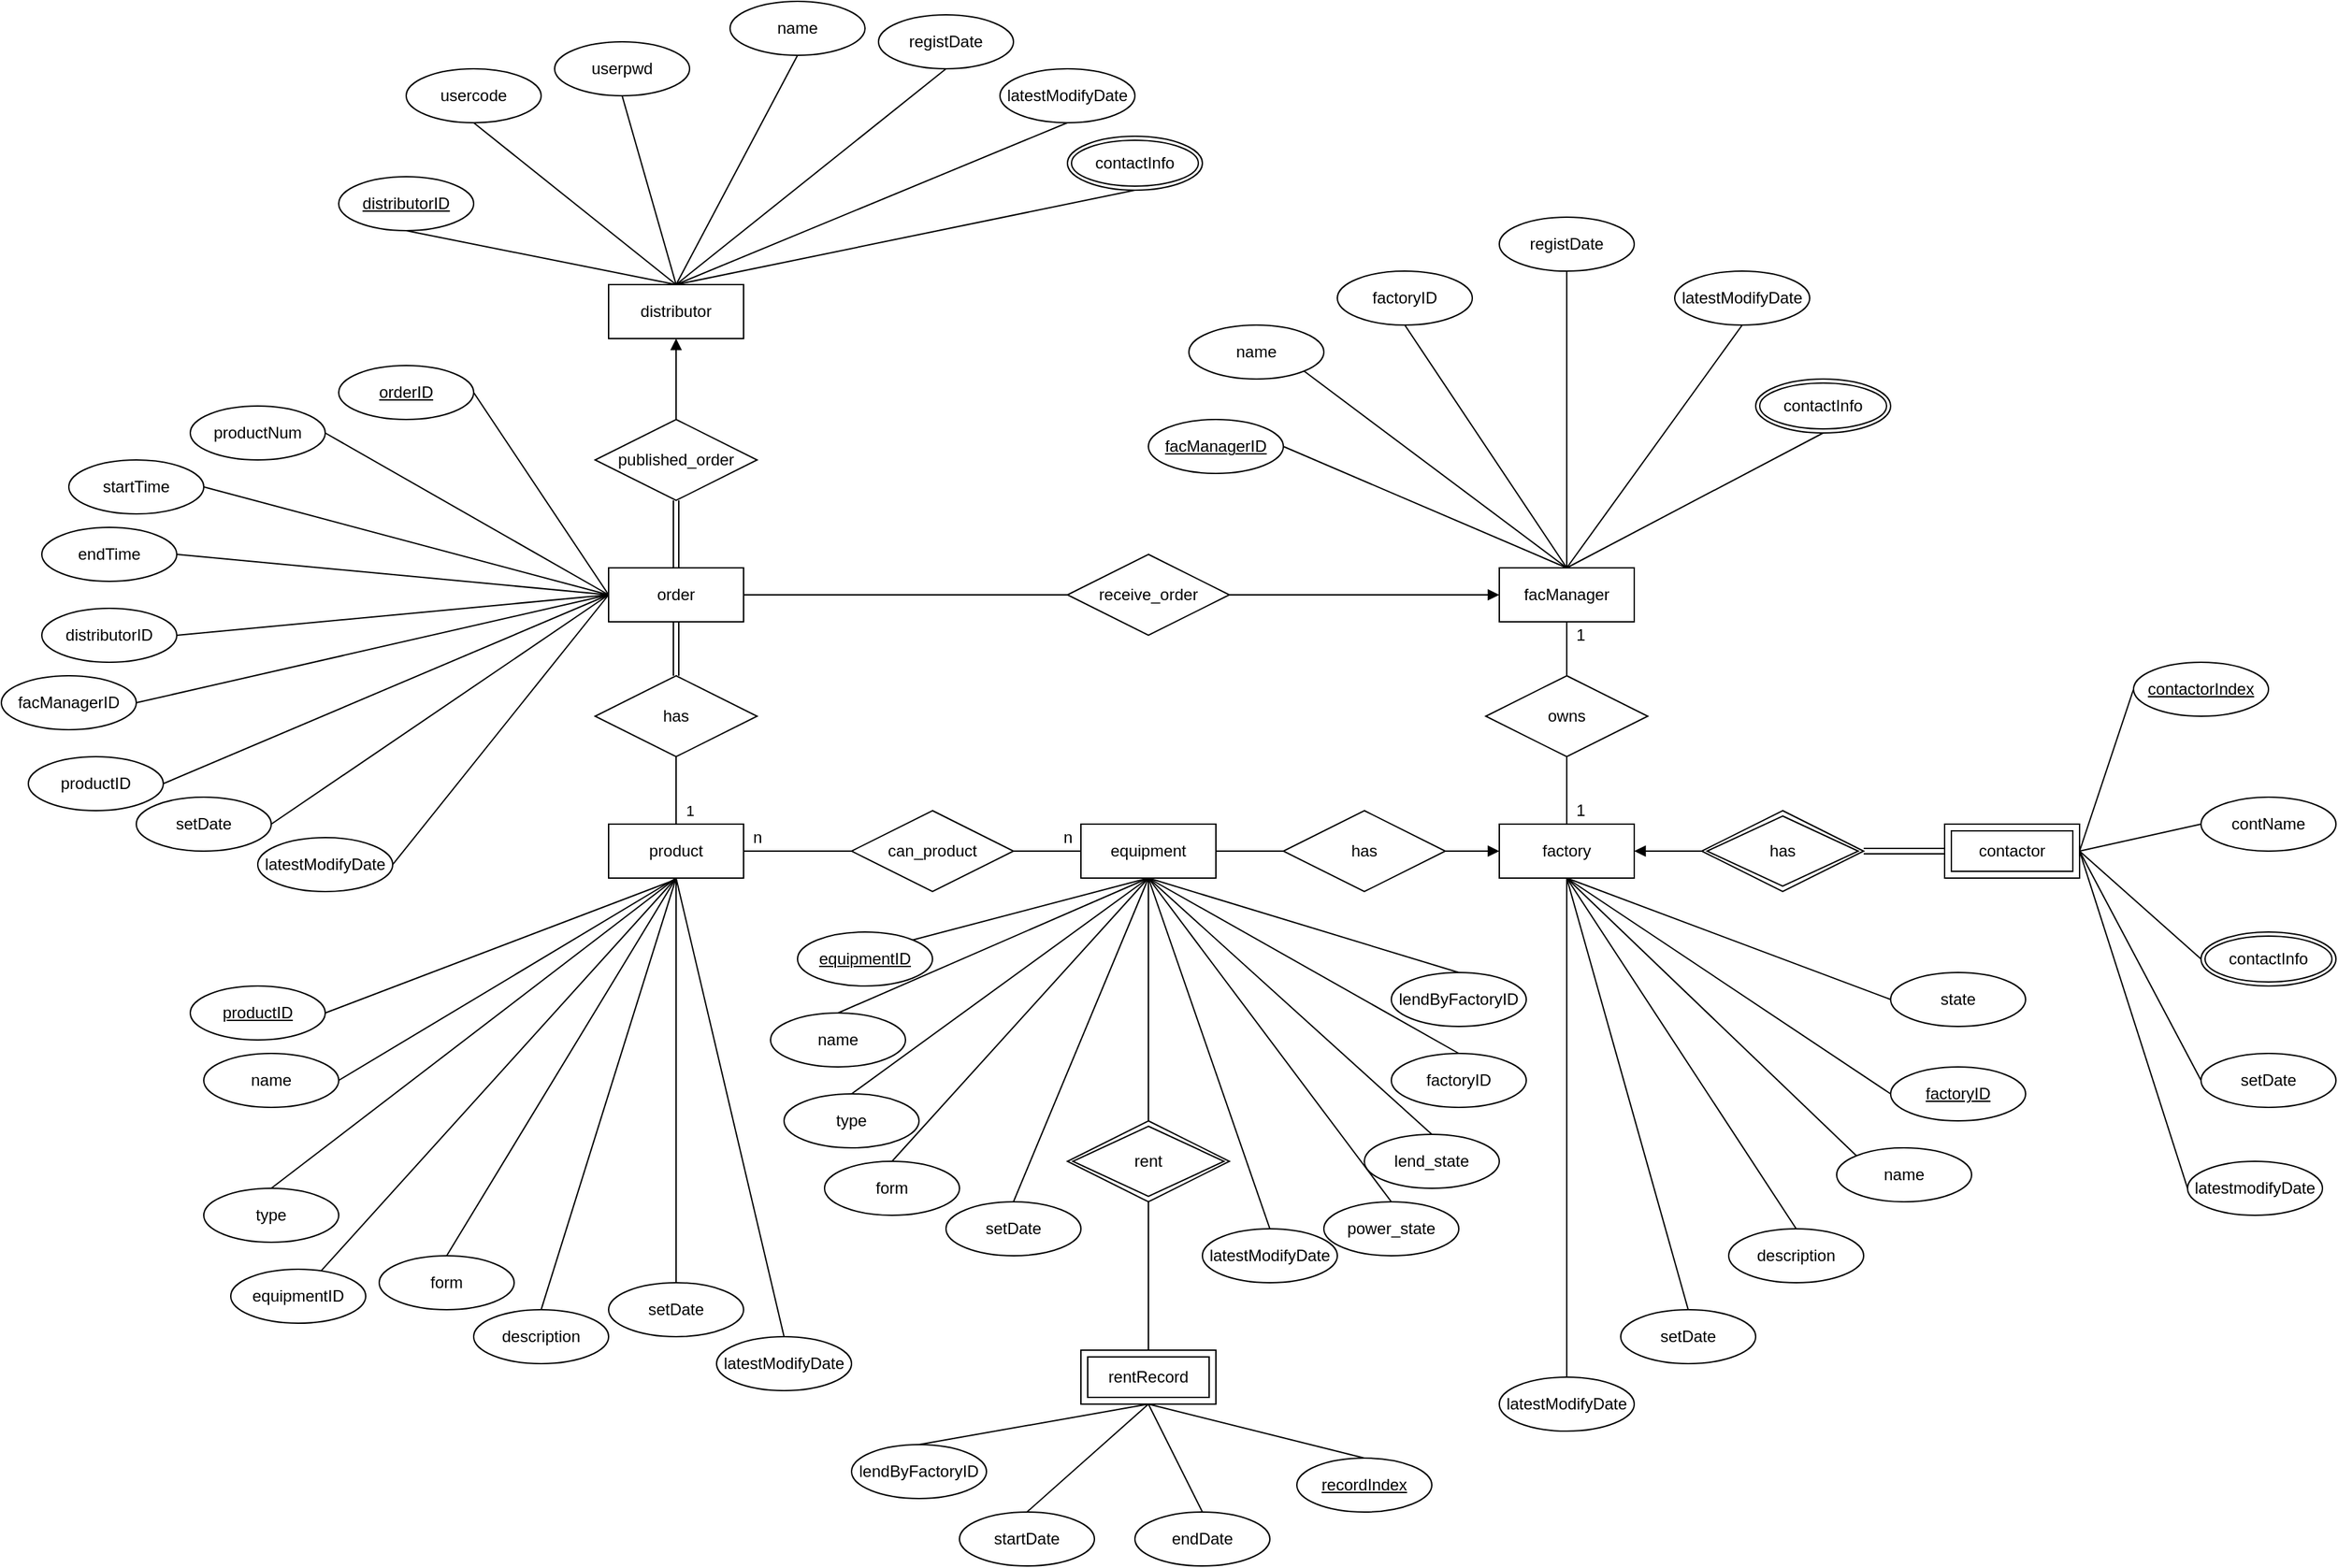 <mxfile version="14.8.4" type="github">
  <diagram id="R2lEEEUBdFMjLlhIrx00" name="Page-1">
    <mxGraphModel dx="1888" dy="1679" grid="1" gridSize="10" guides="1" tooltips="1" connect="1" arrows="1" fold="1" page="1" pageScale="1" pageWidth="850" pageHeight="1100" math="0" shadow="0" extFonts="Permanent Marker^https://fonts.googleapis.com/css?family=Permanent+Marker">
      <root>
        <mxCell id="0" />
        <mxCell id="1" parent="0" />
        <mxCell id="zEnzMZvFHLOG6NFuxoy2-17" style="edgeStyle=orthogonalEdgeStyle;orthogonalLoop=1;jettySize=auto;html=1;exitX=0.5;exitY=1;exitDx=0;exitDy=0;entryX=0.5;entryY=0;entryDx=0;entryDy=0;rounded=0;endArrow=none;endFill=0;startArrow=block;startFill=1;" parent="1" source="zEnzMZvFHLOG6NFuxoy2-1" target="zEnzMZvFHLOG6NFuxoy2-5" edge="1">
          <mxGeometry relative="1" as="geometry" />
        </mxCell>
        <mxCell id="zEnzMZvFHLOG6NFuxoy2-1" value="distributor" style="whiteSpace=wrap;html=1;align=center;" parent="1" vertex="1">
          <mxGeometry x="160" y="100" width="100" height="40" as="geometry" />
        </mxCell>
        <mxCell id="zEnzMZvFHLOG6NFuxoy2-20" style="edgeStyle=orthogonalEdgeStyle;rounded=0;orthogonalLoop=1;jettySize=auto;html=1;exitX=1;exitY=0.5;exitDx=0;exitDy=0;startArrow=none;startFill=0;endArrow=none;endFill=0;strokeColor=#000000;" parent="1" source="zEnzMZvFHLOG6NFuxoy2-2" target="zEnzMZvFHLOG6NFuxoy2-7" edge="1">
          <mxGeometry relative="1" as="geometry">
            <Array as="points">
              <mxPoint x="280" y="520" />
              <mxPoint x="280" y="520" />
            </Array>
          </mxGeometry>
        </mxCell>
        <mxCell id="zEnzMZvFHLOG6NFuxoy2-2" value="product" style="whiteSpace=wrap;html=1;align=center;" parent="1" vertex="1">
          <mxGeometry x="160" y="500" width="100" height="40" as="geometry" />
        </mxCell>
        <mxCell id="zEnzMZvFHLOG6NFuxoy2-22" style="edgeStyle=orthogonalEdgeStyle;rounded=0;orthogonalLoop=1;jettySize=auto;html=1;exitX=1;exitY=0.5;exitDx=0;exitDy=0;startArrow=none;startFill=0;endArrow=none;endFill=0;strokeColor=#000000;entryX=0;entryY=0.5;entryDx=0;entryDy=0;" parent="1" source="zEnzMZvFHLOG6NFuxoy2-3" target="zEnzMZvFHLOG6NFuxoy2-11" edge="1">
          <mxGeometry relative="1" as="geometry">
            <mxPoint x="504" y="337" as="targetPoint" />
          </mxGeometry>
        </mxCell>
        <mxCell id="zEnzMZvFHLOG6NFuxoy2-3" value="order" style="whiteSpace=wrap;html=1;align=center;" parent="1" vertex="1">
          <mxGeometry x="160" y="310" width="100" height="40" as="geometry" />
        </mxCell>
        <mxCell id="zEnzMZvFHLOG6NFuxoy2-18" style="edgeStyle=orthogonalEdgeStyle;rounded=0;orthogonalLoop=1;jettySize=auto;html=1;exitX=0.5;exitY=1;exitDx=0;exitDy=0;endArrow=none;endFill=0;strokeColor=#000000;shape=link;" parent="1" source="zEnzMZvFHLOG6NFuxoy2-5" target="zEnzMZvFHLOG6NFuxoy2-3" edge="1">
          <mxGeometry relative="1" as="geometry" />
        </mxCell>
        <mxCell id="zEnzMZvFHLOG6NFuxoy2-5" value="published_order" style="shape=rhombus;perimeter=rhombusPerimeter;whiteSpace=wrap;html=1;align=center;" parent="1" vertex="1">
          <mxGeometry x="150" y="200" width="120" height="60" as="geometry" />
        </mxCell>
        <mxCell id="zEnzMZvFHLOG6NFuxoy2-6" value="has" style="shape=rhombus;perimeter=rhombusPerimeter;whiteSpace=wrap;html=1;align=center;" parent="1" vertex="1">
          <mxGeometry x="150" y="390" width="120" height="60" as="geometry" />
        </mxCell>
        <mxCell id="zEnzMZvFHLOG6NFuxoy2-7" value="can_product" style="shape=rhombus;perimeter=rhombusPerimeter;whiteSpace=wrap;html=1;align=center;" parent="1" vertex="1">
          <mxGeometry x="340" y="490" width="120" height="60" as="geometry" />
        </mxCell>
        <mxCell id="zEnzMZvFHLOG6NFuxoy2-24" style="edgeStyle=orthogonalEdgeStyle;rounded=0;orthogonalLoop=1;jettySize=auto;html=1;exitX=1;exitY=0.5;exitDx=0;exitDy=0;entryX=0;entryY=0.5;entryDx=0;entryDy=0;startArrow=none;startFill=0;endArrow=none;endFill=0;strokeColor=#000000;" parent="1" source="zEnzMZvFHLOG6NFuxoy2-8" target="zEnzMZvFHLOG6NFuxoy2-9" edge="1">
          <mxGeometry relative="1" as="geometry" />
        </mxCell>
        <mxCell id="d7lmJiXOHhq6KYK6hLmH-5" style="edgeStyle=none;rounded=0;orthogonalLoop=1;jettySize=auto;html=1;exitX=0.5;exitY=1;exitDx=0;exitDy=0;entryX=0.5;entryY=0;entryDx=0;entryDy=0;endArrow=none;endFill=0;" parent="1" source="zEnzMZvFHLOG6NFuxoy2-8" edge="1">
          <mxGeometry relative="1" as="geometry">
            <mxPoint x="560" y="720" as="targetPoint" />
          </mxGeometry>
        </mxCell>
        <mxCell id="zEnzMZvFHLOG6NFuxoy2-8" value="equipment" style="whiteSpace=wrap;html=1;align=center;" parent="1" vertex="1">
          <mxGeometry x="510" y="500" width="100" height="40" as="geometry" />
        </mxCell>
        <mxCell id="zEnzMZvFHLOG6NFuxoy2-25" style="edgeStyle=orthogonalEdgeStyle;rounded=0;orthogonalLoop=1;jettySize=auto;html=1;exitX=1;exitY=0.5;exitDx=0;exitDy=0;entryX=0;entryY=0.5;entryDx=0;entryDy=0;startArrow=none;startFill=0;endArrow=block;endFill=1;strokeColor=#000000;" parent="1" source="zEnzMZvFHLOG6NFuxoy2-9" target="zEnzMZvFHLOG6NFuxoy2-10" edge="1">
          <mxGeometry relative="1" as="geometry" />
        </mxCell>
        <mxCell id="zEnzMZvFHLOG6NFuxoy2-9" value="has" style="shape=rhombus;perimeter=rhombusPerimeter;whiteSpace=wrap;html=1;align=center;" parent="1" vertex="1">
          <mxGeometry x="660" y="490" width="120" height="60" as="geometry" />
        </mxCell>
        <mxCell id="zEnzMZvFHLOG6NFuxoy2-27" style="edgeStyle=orthogonalEdgeStyle;rounded=0;orthogonalLoop=1;jettySize=auto;html=1;exitX=0.5;exitY=0;exitDx=0;exitDy=0;startArrow=none;startFill=0;endArrow=none;endFill=0;strokeColor=#000000;entryX=0.5;entryY=1;entryDx=0;entryDy=0;exitPerimeter=0;" parent="1" source="zEnzMZvFHLOG6NFuxoy2-10" target="zEnzMZvFHLOG6NFuxoy2-13" edge="1">
          <mxGeometry relative="1" as="geometry">
            <mxPoint x="870" y="470" as="targetPoint" />
          </mxGeometry>
        </mxCell>
        <mxCell id="zEnzMZvFHLOG6NFuxoy2-10" value="factory" style="whiteSpace=wrap;html=1;align=center;" parent="1" vertex="1">
          <mxGeometry x="820" y="500" width="100" height="40" as="geometry" />
        </mxCell>
        <mxCell id="zEnzMZvFHLOG6NFuxoy2-23" style="edgeStyle=orthogonalEdgeStyle;rounded=0;orthogonalLoop=1;jettySize=auto;html=1;exitX=1;exitY=0.5;exitDx=0;exitDy=0;entryX=0;entryY=0.5;entryDx=0;entryDy=0;startArrow=none;startFill=0;endArrow=block;endFill=1;strokeColor=#000000;" parent="1" source="zEnzMZvFHLOG6NFuxoy2-11" target="zEnzMZvFHLOG6NFuxoy2-12" edge="1">
          <mxGeometry relative="1" as="geometry" />
        </mxCell>
        <mxCell id="zEnzMZvFHLOG6NFuxoy2-11" value="receive_order" style="shape=rhombus;perimeter=rhombusPerimeter;whiteSpace=wrap;html=1;align=center;" parent="1" vertex="1">
          <mxGeometry x="500" y="300" width="120" height="60" as="geometry" />
        </mxCell>
        <mxCell id="zEnzMZvFHLOG6NFuxoy2-12" value="facManager" style="whiteSpace=wrap;html=1;align=center;" parent="1" vertex="1">
          <mxGeometry x="820" y="310" width="100" height="40" as="geometry" />
        </mxCell>
        <mxCell id="zEnzMZvFHLOG6NFuxoy2-26" style="edgeStyle=orthogonalEdgeStyle;rounded=0;orthogonalLoop=1;jettySize=auto;html=1;exitX=0.5;exitY=0;exitDx=0;exitDy=0;entryX=0.5;entryY=1;entryDx=0;entryDy=0;startArrow=none;startFill=0;endArrow=none;endFill=0;strokeColor=#000000;" parent="1" source="zEnzMZvFHLOG6NFuxoy2-13" target="zEnzMZvFHLOG6NFuxoy2-12" edge="1">
          <mxGeometry relative="1" as="geometry" />
        </mxCell>
        <mxCell id="zEnzMZvFHLOG6NFuxoy2-13" value="owns" style="shape=rhombus;perimeter=rhombusPerimeter;whiteSpace=wrap;html=1;align=center;" parent="1" vertex="1">
          <mxGeometry x="810" y="390" width="120" height="60" as="geometry" />
        </mxCell>
        <mxCell id="zEnzMZvFHLOG6NFuxoy2-28" style="edgeStyle=orthogonalEdgeStyle;rounded=0;orthogonalLoop=1;jettySize=auto;html=1;exitX=0;exitY=0.5;exitDx=0;exitDy=0;entryX=1;entryY=0.5;entryDx=0;entryDy=0;startArrow=none;startFill=0;endArrow=block;endFill=1;strokeColor=#000000;" parent="1" source="zEnzMZvFHLOG6NFuxoy2-14" target="zEnzMZvFHLOG6NFuxoy2-10" edge="1">
          <mxGeometry relative="1" as="geometry" />
        </mxCell>
        <mxCell id="zEnzMZvFHLOG6NFuxoy2-14" value="has" style="shape=rhombus;double=1;perimeter=rhombusPerimeter;whiteSpace=wrap;html=1;align=center;" parent="1" vertex="1">
          <mxGeometry x="970" y="490" width="120" height="60" as="geometry" />
        </mxCell>
        <mxCell id="zEnzMZvFHLOG6NFuxoy2-29" style="edgeStyle=orthogonalEdgeStyle;rounded=0;orthogonalLoop=1;jettySize=auto;html=1;exitX=0;exitY=0.5;exitDx=0;exitDy=0;entryX=1;entryY=0.5;entryDx=0;entryDy=0;startArrow=none;startFill=0;endArrow=block;endFill=1;strokeColor=#000000;shape=link;" parent="1" source="zEnzMZvFHLOG6NFuxoy2-15" target="zEnzMZvFHLOG6NFuxoy2-14" edge="1">
          <mxGeometry relative="1" as="geometry" />
        </mxCell>
        <mxCell id="zEnzMZvFHLOG6NFuxoy2-102" style="edgeStyle=none;rounded=0;orthogonalLoop=1;jettySize=auto;html=1;exitX=1;exitY=0.5;exitDx=0;exitDy=0;entryX=0;entryY=0.5;entryDx=0;entryDy=0;startArrow=none;startFill=0;endArrow=none;endFill=0;strokeColor=#000000;" parent="1" source="zEnzMZvFHLOG6NFuxoy2-15" target="zEnzMZvFHLOG6NFuxoy2-99" edge="1">
          <mxGeometry relative="1" as="geometry" />
        </mxCell>
        <mxCell id="zEnzMZvFHLOG6NFuxoy2-15" value="contactor" style="shape=ext;margin=3;double=1;whiteSpace=wrap;html=1;align=center;" parent="1" vertex="1">
          <mxGeometry x="1150" y="500" width="100" height="40" as="geometry" />
        </mxCell>
        <mxCell id="zEnzMZvFHLOG6NFuxoy2-16" value="" style="shape=link;html=1;exitX=0.5;exitY=1;exitDx=0;exitDy=0;entryX=0.5;entryY=0;entryDx=0;entryDy=0;" parent="1" source="zEnzMZvFHLOG6NFuxoy2-3" target="zEnzMZvFHLOG6NFuxoy2-6" edge="1">
          <mxGeometry width="100" relative="1" as="geometry">
            <mxPoint x="320" y="389" as="sourcePoint" />
            <mxPoint x="420" y="389" as="targetPoint" />
          </mxGeometry>
        </mxCell>
        <mxCell id="zEnzMZvFHLOG6NFuxoy2-19" value="" style="endArrow=none;html=1;strokeColor=#000000;entryX=0.5;entryY=1;entryDx=0;entryDy=0;exitX=0.5;exitY=0;exitDx=0;exitDy=0;" parent="1" source="zEnzMZvFHLOG6NFuxoy2-2" target="zEnzMZvFHLOG6NFuxoy2-6" edge="1">
          <mxGeometry width="50" height="50" relative="1" as="geometry">
            <mxPoint x="370" y="410" as="sourcePoint" />
            <mxPoint x="420" y="360" as="targetPoint" />
          </mxGeometry>
        </mxCell>
        <mxCell id="zEnzMZvFHLOG6NFuxoy2-30" value="1" style="edgeLabel;html=1;align=center;verticalAlign=middle;resizable=0;points=[];" parent="zEnzMZvFHLOG6NFuxoy2-19" vertex="1" connectable="0">
          <mxGeometry x="-0.448" y="-1" relative="1" as="geometry">
            <mxPoint x="9" y="4" as="offset" />
          </mxGeometry>
        </mxCell>
        <mxCell id="zEnzMZvFHLOG6NFuxoy2-21" value="" style="endArrow=none;html=1;strokeColor=#000000;entryX=0;entryY=0.5;entryDx=0;entryDy=0;exitX=1;exitY=0.5;exitDx=0;exitDy=0;startArrow=none;startFill=0;endFill=0;" parent="1" source="zEnzMZvFHLOG6NFuxoy2-7" target="zEnzMZvFHLOG6NFuxoy2-8" edge="1">
          <mxGeometry width="50" height="50" relative="1" as="geometry">
            <mxPoint x="370" y="410" as="sourcePoint" />
            <mxPoint x="420" y="360" as="targetPoint" />
          </mxGeometry>
        </mxCell>
        <mxCell id="zEnzMZvFHLOG6NFuxoy2-31" value="1" style="text;html=1;align=center;verticalAlign=middle;resizable=0;points=[];autosize=1;strokeColor=none;" parent="1" vertex="1">
          <mxGeometry x="870" y="480" width="20" height="20" as="geometry" />
        </mxCell>
        <mxCell id="zEnzMZvFHLOG6NFuxoy2-32" value="1" style="text;html=1;align=center;verticalAlign=middle;resizable=0;points=[];autosize=1;strokeColor=none;" parent="1" vertex="1">
          <mxGeometry x="870" y="350" width="20" height="20" as="geometry" />
        </mxCell>
        <mxCell id="zEnzMZvFHLOG6NFuxoy2-38" style="rounded=0;orthogonalLoop=1;jettySize=auto;html=1;exitX=0.5;exitY=1;exitDx=0;exitDy=0;startArrow=none;startFill=0;endArrow=none;endFill=0;strokeColor=#000000;" parent="1" source="zEnzMZvFHLOG6NFuxoy2-37" edge="1">
          <mxGeometry relative="1" as="geometry">
            <mxPoint x="210" y="100" as="targetPoint" />
          </mxGeometry>
        </mxCell>
        <mxCell id="zEnzMZvFHLOG6NFuxoy2-37" value="distributorID" style="ellipse;whiteSpace=wrap;html=1;align=center;fontStyle=4;" parent="1" vertex="1">
          <mxGeometry x="-40" y="20" width="100" height="40" as="geometry" />
        </mxCell>
        <mxCell id="zEnzMZvFHLOG6NFuxoy2-44" style="edgeStyle=none;rounded=0;orthogonalLoop=1;jettySize=auto;html=1;exitX=0.5;exitY=1;exitDx=0;exitDy=0;entryX=0.5;entryY=0;entryDx=0;entryDy=0;startArrow=none;startFill=0;endArrow=none;endFill=0;strokeColor=#000000;" parent="1" source="zEnzMZvFHLOG6NFuxoy2-39" target="zEnzMZvFHLOG6NFuxoy2-1" edge="1">
          <mxGeometry relative="1" as="geometry" />
        </mxCell>
        <mxCell id="zEnzMZvFHLOG6NFuxoy2-39" value="usercode" style="ellipse;whiteSpace=wrap;html=1;align=center;" parent="1" vertex="1">
          <mxGeometry x="10" y="-60" width="100" height="40" as="geometry" />
        </mxCell>
        <mxCell id="zEnzMZvFHLOG6NFuxoy2-45" style="edgeStyle=none;rounded=0;orthogonalLoop=1;jettySize=auto;html=1;exitX=0.5;exitY=1;exitDx=0;exitDy=0;startArrow=none;startFill=0;endArrow=none;endFill=0;strokeColor=#000000;" parent="1" source="zEnzMZvFHLOG6NFuxoy2-40" edge="1">
          <mxGeometry relative="1" as="geometry">
            <mxPoint x="210" y="100" as="targetPoint" />
          </mxGeometry>
        </mxCell>
        <mxCell id="zEnzMZvFHLOG6NFuxoy2-40" value="userpwd" style="ellipse;whiteSpace=wrap;html=1;align=center;" parent="1" vertex="1">
          <mxGeometry x="120" y="-80" width="100" height="40" as="geometry" />
        </mxCell>
        <mxCell id="zEnzMZvFHLOG6NFuxoy2-46" style="edgeStyle=none;rounded=0;orthogonalLoop=1;jettySize=auto;html=1;exitX=0.5;exitY=1;exitDx=0;exitDy=0;entryX=0.5;entryY=0;entryDx=0;entryDy=0;startArrow=none;startFill=0;endArrow=none;endFill=0;strokeColor=#000000;" parent="1" source="zEnzMZvFHLOG6NFuxoy2-41" target="zEnzMZvFHLOG6NFuxoy2-1" edge="1">
          <mxGeometry relative="1" as="geometry" />
        </mxCell>
        <mxCell id="zEnzMZvFHLOG6NFuxoy2-41" value="name" style="ellipse;whiteSpace=wrap;html=1;align=center;" parent="1" vertex="1">
          <mxGeometry x="250" y="-110" width="100" height="40" as="geometry" />
        </mxCell>
        <mxCell id="zEnzMZvFHLOG6NFuxoy2-49" style="edgeStyle=none;rounded=0;orthogonalLoop=1;jettySize=auto;html=1;exitX=0.5;exitY=1;exitDx=0;exitDy=0;entryX=0.5;entryY=0;entryDx=0;entryDy=0;startArrow=none;startFill=0;endArrow=none;endFill=0;strokeColor=#000000;" parent="1" source="zEnzMZvFHLOG6NFuxoy2-42" target="zEnzMZvFHLOG6NFuxoy2-1" edge="1">
          <mxGeometry relative="1" as="geometry" />
        </mxCell>
        <mxCell id="zEnzMZvFHLOG6NFuxoy2-42" value="registDate" style="ellipse;whiteSpace=wrap;html=1;align=center;" parent="1" vertex="1">
          <mxGeometry x="360" y="-100" width="100" height="40" as="geometry" />
        </mxCell>
        <mxCell id="zEnzMZvFHLOG6NFuxoy2-50" style="edgeStyle=none;rounded=0;orthogonalLoop=1;jettySize=auto;html=1;exitX=0.5;exitY=1;exitDx=0;exitDy=0;startArrow=none;startFill=0;endArrow=none;endFill=0;strokeColor=#000000;" parent="1" source="zEnzMZvFHLOG6NFuxoy2-43" edge="1">
          <mxGeometry relative="1" as="geometry">
            <mxPoint x="210" y="100" as="targetPoint" />
          </mxGeometry>
        </mxCell>
        <mxCell id="zEnzMZvFHLOG6NFuxoy2-43" value="latestModifyDate" style="ellipse;whiteSpace=wrap;html=1;align=center;" parent="1" vertex="1">
          <mxGeometry x="450" y="-60" width="100" height="40" as="geometry" />
        </mxCell>
        <mxCell id="zEnzMZvFHLOG6NFuxoy2-51" style="edgeStyle=none;rounded=0;orthogonalLoop=1;jettySize=auto;html=1;exitX=0.5;exitY=1;exitDx=0;exitDy=0;startArrow=none;startFill=0;endArrow=none;endFill=0;strokeColor=#000000;" parent="1" source="zEnzMZvFHLOG6NFuxoy2-47" edge="1">
          <mxGeometry relative="1" as="geometry">
            <mxPoint x="210" y="100" as="targetPoint" />
          </mxGeometry>
        </mxCell>
        <mxCell id="zEnzMZvFHLOG6NFuxoy2-47" value="contactInfo" style="ellipse;shape=doubleEllipse;margin=3;whiteSpace=wrap;html=1;align=center;" parent="1" vertex="1">
          <mxGeometry x="500" y="-10" width="100" height="40" as="geometry" />
        </mxCell>
        <mxCell id="zEnzMZvFHLOG6NFuxoy2-60" style="edgeStyle=none;rounded=0;orthogonalLoop=1;jettySize=auto;html=1;exitX=1;exitY=0.5;exitDx=0;exitDy=0;entryX=0;entryY=0.5;entryDx=0;entryDy=0;startArrow=none;startFill=0;endArrow=none;endFill=0;strokeColor=#000000;" parent="1" source="zEnzMZvFHLOG6NFuxoy2-52" target="zEnzMZvFHLOG6NFuxoy2-3" edge="1">
          <mxGeometry relative="1" as="geometry" />
        </mxCell>
        <mxCell id="zEnzMZvFHLOG6NFuxoy2-52" value="orderID" style="ellipse;whiteSpace=wrap;html=1;align=center;fontStyle=4;" parent="1" vertex="1">
          <mxGeometry x="-40" y="160" width="100" height="40" as="geometry" />
        </mxCell>
        <mxCell id="zEnzMZvFHLOG6NFuxoy2-61" style="edgeStyle=none;rounded=0;orthogonalLoop=1;jettySize=auto;html=1;exitX=1;exitY=0.5;exitDx=0;exitDy=0;startArrow=none;startFill=0;endArrow=none;endFill=0;strokeColor=#000000;" parent="1" source="zEnzMZvFHLOG6NFuxoy2-53" edge="1">
          <mxGeometry relative="1" as="geometry">
            <mxPoint x="160" y="330" as="targetPoint" />
          </mxGeometry>
        </mxCell>
        <mxCell id="zEnzMZvFHLOG6NFuxoy2-53" value="productNum" style="ellipse;whiteSpace=wrap;html=1;align=center;" parent="1" vertex="1">
          <mxGeometry x="-150" y="190" width="100" height="40" as="geometry" />
        </mxCell>
        <mxCell id="zEnzMZvFHLOG6NFuxoy2-62" style="edgeStyle=none;rounded=0;orthogonalLoop=1;jettySize=auto;html=1;exitX=1;exitY=0.5;exitDx=0;exitDy=0;entryX=0;entryY=0.5;entryDx=0;entryDy=0;startArrow=none;startFill=0;endArrow=none;endFill=0;strokeColor=#000000;" parent="1" source="zEnzMZvFHLOG6NFuxoy2-54" target="zEnzMZvFHLOG6NFuxoy2-3" edge="1">
          <mxGeometry relative="1" as="geometry" />
        </mxCell>
        <mxCell id="zEnzMZvFHLOG6NFuxoy2-54" value="startTime" style="ellipse;whiteSpace=wrap;html=1;align=center;" parent="1" vertex="1">
          <mxGeometry x="-240" y="230" width="100" height="40" as="geometry" />
        </mxCell>
        <mxCell id="zEnzMZvFHLOG6NFuxoy2-63" style="edgeStyle=none;rounded=0;orthogonalLoop=1;jettySize=auto;html=1;exitX=1;exitY=0.5;exitDx=0;exitDy=0;startArrow=none;startFill=0;endArrow=none;endFill=0;strokeColor=#000000;" parent="1" source="zEnzMZvFHLOG6NFuxoy2-55" edge="1">
          <mxGeometry relative="1" as="geometry">
            <mxPoint x="160" y="330" as="targetPoint" />
          </mxGeometry>
        </mxCell>
        <mxCell id="zEnzMZvFHLOG6NFuxoy2-55" value="endTime" style="ellipse;whiteSpace=wrap;html=1;align=center;" parent="1" vertex="1">
          <mxGeometry x="-260" y="280" width="100" height="40" as="geometry" />
        </mxCell>
        <mxCell id="zEnzMZvFHLOG6NFuxoy2-64" style="edgeStyle=none;rounded=0;orthogonalLoop=1;jettySize=auto;html=1;exitX=1;exitY=0.5;exitDx=0;exitDy=0;entryX=0;entryY=0.5;entryDx=0;entryDy=0;startArrow=none;startFill=0;endArrow=none;endFill=0;strokeColor=#000000;" parent="1" source="zEnzMZvFHLOG6NFuxoy2-56" target="zEnzMZvFHLOG6NFuxoy2-3" edge="1">
          <mxGeometry relative="1" as="geometry" />
        </mxCell>
        <mxCell id="zEnzMZvFHLOG6NFuxoy2-56" value="distributorID" style="ellipse;whiteSpace=wrap;html=1;align=center;" parent="1" vertex="1">
          <mxGeometry x="-260" y="340" width="100" height="40" as="geometry" />
        </mxCell>
        <mxCell id="zEnzMZvFHLOG6NFuxoy2-65" style="edgeStyle=none;rounded=0;orthogonalLoop=1;jettySize=auto;html=1;exitX=1;exitY=0.5;exitDx=0;exitDy=0;startArrow=none;startFill=0;endArrow=none;endFill=0;strokeColor=#000000;" parent="1" source="zEnzMZvFHLOG6NFuxoy2-57" edge="1">
          <mxGeometry relative="1" as="geometry">
            <mxPoint x="160" y="330" as="targetPoint" />
          </mxGeometry>
        </mxCell>
        <mxCell id="zEnzMZvFHLOG6NFuxoy2-57" value="facManagerID" style="ellipse;whiteSpace=wrap;html=1;align=center;" parent="1" vertex="1">
          <mxGeometry x="-290" y="390" width="100" height="40" as="geometry" />
        </mxCell>
        <mxCell id="zEnzMZvFHLOG6NFuxoy2-66" style="edgeStyle=none;rounded=0;orthogonalLoop=1;jettySize=auto;html=1;exitX=1;exitY=0.5;exitDx=0;exitDy=0;startArrow=none;startFill=0;endArrow=none;endFill=0;strokeColor=#000000;" parent="1" source="zEnzMZvFHLOG6NFuxoy2-59" edge="1">
          <mxGeometry relative="1" as="geometry">
            <mxPoint x="160" y="330" as="targetPoint" />
          </mxGeometry>
        </mxCell>
        <mxCell id="zEnzMZvFHLOG6NFuxoy2-59" value="productID" style="ellipse;whiteSpace=wrap;html=1;align=center;" parent="1" vertex="1">
          <mxGeometry x="-270" y="450" width="100" height="40" as="geometry" />
        </mxCell>
        <mxCell id="zEnzMZvFHLOG6NFuxoy2-69" style="edgeStyle=none;rounded=0;orthogonalLoop=1;jettySize=auto;html=1;exitX=1;exitY=0.5;exitDx=0;exitDy=0;entryX=0;entryY=0.5;entryDx=0;entryDy=0;startArrow=none;startFill=0;endArrow=none;endFill=0;strokeColor=#000000;" parent="1" source="zEnzMZvFHLOG6NFuxoy2-67" target="zEnzMZvFHLOG6NFuxoy2-3" edge="1">
          <mxGeometry relative="1" as="geometry" />
        </mxCell>
        <mxCell id="zEnzMZvFHLOG6NFuxoy2-67" value="setDate" style="ellipse;whiteSpace=wrap;html=1;align=center;" parent="1" vertex="1">
          <mxGeometry x="-190" y="480" width="100" height="40" as="geometry" />
        </mxCell>
        <mxCell id="zEnzMZvFHLOG6NFuxoy2-70" style="edgeStyle=none;rounded=0;orthogonalLoop=1;jettySize=auto;html=1;exitX=1;exitY=0.5;exitDx=0;exitDy=0;startArrow=none;startFill=0;endArrow=none;endFill=0;strokeColor=#000000;" parent="1" source="zEnzMZvFHLOG6NFuxoy2-68" edge="1">
          <mxGeometry relative="1" as="geometry">
            <mxPoint x="160" y="330" as="targetPoint" />
          </mxGeometry>
        </mxCell>
        <mxCell id="zEnzMZvFHLOG6NFuxoy2-68" value="latestModifyDate" style="ellipse;whiteSpace=wrap;html=1;align=center;" parent="1" vertex="1">
          <mxGeometry x="-100" y="510" width="100" height="40" as="geometry" />
        </mxCell>
        <mxCell id="zEnzMZvFHLOG6NFuxoy2-78" style="edgeStyle=none;rounded=0;orthogonalLoop=1;jettySize=auto;html=1;exitX=1;exitY=0.5;exitDx=0;exitDy=0;startArrow=none;startFill=0;endArrow=none;endFill=0;strokeColor=#000000;" parent="1" source="zEnzMZvFHLOG6NFuxoy2-71" edge="1">
          <mxGeometry relative="1" as="geometry">
            <mxPoint x="210" y="541" as="targetPoint" />
          </mxGeometry>
        </mxCell>
        <mxCell id="zEnzMZvFHLOG6NFuxoy2-71" value="productID" style="ellipse;whiteSpace=wrap;html=1;align=center;fontStyle=4;" parent="1" vertex="1">
          <mxGeometry x="-150" y="620" width="100" height="40" as="geometry" />
        </mxCell>
        <mxCell id="zEnzMZvFHLOG6NFuxoy2-79" style="edgeStyle=none;rounded=0;orthogonalLoop=1;jettySize=auto;html=1;exitX=1;exitY=0.5;exitDx=0;exitDy=0;startArrow=none;startFill=0;endArrow=none;endFill=0;strokeColor=#000000;" parent="1" source="zEnzMZvFHLOG6NFuxoy2-72" edge="1">
          <mxGeometry relative="1" as="geometry">
            <mxPoint x="210" y="540" as="targetPoint" />
          </mxGeometry>
        </mxCell>
        <mxCell id="zEnzMZvFHLOG6NFuxoy2-72" value="name" style="ellipse;whiteSpace=wrap;html=1;align=center;" parent="1" vertex="1">
          <mxGeometry x="-140" y="670" width="100" height="40" as="geometry" />
        </mxCell>
        <mxCell id="zEnzMZvFHLOG6NFuxoy2-80" style="edgeStyle=none;rounded=0;orthogonalLoop=1;jettySize=auto;html=1;exitX=0.5;exitY=0;exitDx=0;exitDy=0;startArrow=none;startFill=0;endArrow=none;endFill=0;strokeColor=#000000;" parent="1" source="zEnzMZvFHLOG6NFuxoy2-73" edge="1">
          <mxGeometry relative="1" as="geometry">
            <mxPoint x="210" y="540" as="targetPoint" />
          </mxGeometry>
        </mxCell>
        <mxCell id="zEnzMZvFHLOG6NFuxoy2-73" value="type" style="ellipse;whiteSpace=wrap;html=1;align=center;" parent="1" vertex="1">
          <mxGeometry x="-140" y="770" width="100" height="40" as="geometry" />
        </mxCell>
        <mxCell id="zEnzMZvFHLOG6NFuxoy2-81" style="edgeStyle=none;rounded=0;orthogonalLoop=1;jettySize=auto;html=1;exitX=0.5;exitY=0;exitDx=0;exitDy=0;startArrow=none;startFill=0;endArrow=none;endFill=0;strokeColor=#000000;" parent="1" source="zEnzMZvFHLOG6NFuxoy2-74" edge="1">
          <mxGeometry relative="1" as="geometry">
            <mxPoint x="210" y="540" as="targetPoint" />
          </mxGeometry>
        </mxCell>
        <mxCell id="zEnzMZvFHLOG6NFuxoy2-74" value="form" style="ellipse;whiteSpace=wrap;html=1;align=center;" parent="1" vertex="1">
          <mxGeometry x="-10" y="820" width="100" height="40" as="geometry" />
        </mxCell>
        <mxCell id="zEnzMZvFHLOG6NFuxoy2-82" style="edgeStyle=none;rounded=0;orthogonalLoop=1;jettySize=auto;html=1;exitX=0.5;exitY=0;exitDx=0;exitDy=0;entryX=0.5;entryY=1;entryDx=0;entryDy=0;startArrow=none;startFill=0;endArrow=none;endFill=0;strokeColor=#000000;" parent="1" source="zEnzMZvFHLOG6NFuxoy2-75" target="zEnzMZvFHLOG6NFuxoy2-2" edge="1">
          <mxGeometry relative="1" as="geometry" />
        </mxCell>
        <mxCell id="zEnzMZvFHLOG6NFuxoy2-75" value="description" style="ellipse;whiteSpace=wrap;html=1;align=center;" parent="1" vertex="1">
          <mxGeometry x="60" y="860" width="100" height="40" as="geometry" />
        </mxCell>
        <mxCell id="zEnzMZvFHLOG6NFuxoy2-84" style="edgeStyle=none;rounded=0;orthogonalLoop=1;jettySize=auto;html=1;exitX=0.5;exitY=0;exitDx=0;exitDy=0;entryX=0.5;entryY=1;entryDx=0;entryDy=0;startArrow=none;startFill=0;endArrow=none;endFill=0;strokeColor=#000000;" parent="1" source="zEnzMZvFHLOG6NFuxoy2-76" target="zEnzMZvFHLOG6NFuxoy2-2" edge="1">
          <mxGeometry relative="1" as="geometry" />
        </mxCell>
        <mxCell id="zEnzMZvFHLOG6NFuxoy2-76" value="setDate" style="ellipse;whiteSpace=wrap;html=1;align=center;" parent="1" vertex="1">
          <mxGeometry x="160" y="840" width="100" height="40" as="geometry" />
        </mxCell>
        <mxCell id="zEnzMZvFHLOG6NFuxoy2-85" style="edgeStyle=none;rounded=0;orthogonalLoop=1;jettySize=auto;html=1;exitX=0.5;exitY=0;exitDx=0;exitDy=0;startArrow=none;startFill=0;endArrow=none;endFill=0;strokeColor=#000000;" parent="1" source="zEnzMZvFHLOG6NFuxoy2-77" edge="1">
          <mxGeometry relative="1" as="geometry">
            <mxPoint x="210" y="540" as="targetPoint" />
          </mxGeometry>
        </mxCell>
        <mxCell id="zEnzMZvFHLOG6NFuxoy2-77" value="latestModifyDate" style="ellipse;whiteSpace=wrap;html=1;align=center;" parent="1" vertex="1">
          <mxGeometry x="240" y="880" width="100" height="40" as="geometry" />
        </mxCell>
        <mxCell id="zEnzMZvFHLOG6NFuxoy2-93" style="edgeStyle=none;rounded=0;orthogonalLoop=1;jettySize=auto;html=1;exitX=1;exitY=1;exitDx=0;exitDy=0;startArrow=none;startFill=0;endArrow=none;endFill=0;strokeColor=#000000;" parent="1" source="zEnzMZvFHLOG6NFuxoy2-86" edge="1">
          <mxGeometry relative="1" as="geometry">
            <mxPoint x="870" y="310" as="targetPoint" />
          </mxGeometry>
        </mxCell>
        <mxCell id="zEnzMZvFHLOG6NFuxoy2-86" value="name" style="ellipse;whiteSpace=wrap;html=1;align=center;" parent="1" vertex="1">
          <mxGeometry x="590" y="130" width="100" height="40" as="geometry" />
        </mxCell>
        <mxCell id="zEnzMZvFHLOG6NFuxoy2-94" style="edgeStyle=none;rounded=0;orthogonalLoop=1;jettySize=auto;html=1;exitX=0.5;exitY=1;exitDx=0;exitDy=0;startArrow=none;startFill=0;endArrow=none;endFill=0;strokeColor=#000000;" parent="1" source="zEnzMZvFHLOG6NFuxoy2-87" edge="1">
          <mxGeometry relative="1" as="geometry">
            <mxPoint x="870" y="310" as="targetPoint" />
          </mxGeometry>
        </mxCell>
        <mxCell id="zEnzMZvFHLOG6NFuxoy2-87" value="factoryID" style="ellipse;whiteSpace=wrap;html=1;align=center;" parent="1" vertex="1">
          <mxGeometry x="700" y="90" width="100" height="40" as="geometry" />
        </mxCell>
        <mxCell id="zEnzMZvFHLOG6NFuxoy2-92" style="edgeStyle=none;rounded=0;orthogonalLoop=1;jettySize=auto;html=1;exitX=1;exitY=0.5;exitDx=0;exitDy=0;entryX=0.5;entryY=0;entryDx=0;entryDy=0;startArrow=none;startFill=0;endArrow=none;endFill=0;strokeColor=#000000;" parent="1" source="zEnzMZvFHLOG6NFuxoy2-88" target="zEnzMZvFHLOG6NFuxoy2-12" edge="1">
          <mxGeometry relative="1" as="geometry" />
        </mxCell>
        <mxCell id="zEnzMZvFHLOG6NFuxoy2-88" value="facManagerID" style="ellipse;whiteSpace=wrap;html=1;align=center;fontStyle=4;" parent="1" vertex="1">
          <mxGeometry x="560" y="200" width="100" height="40" as="geometry" />
        </mxCell>
        <mxCell id="zEnzMZvFHLOG6NFuxoy2-95" style="edgeStyle=none;rounded=0;orthogonalLoop=1;jettySize=auto;html=1;exitX=0.5;exitY=1;exitDx=0;exitDy=0;startArrow=none;startFill=0;endArrow=none;endFill=0;strokeColor=#000000;" parent="1" source="zEnzMZvFHLOG6NFuxoy2-89" edge="1">
          <mxGeometry relative="1" as="geometry">
            <mxPoint x="870" y="310" as="targetPoint" />
          </mxGeometry>
        </mxCell>
        <mxCell id="zEnzMZvFHLOG6NFuxoy2-89" value="registDate" style="ellipse;whiteSpace=wrap;html=1;align=center;" parent="1" vertex="1">
          <mxGeometry x="820" y="50" width="100" height="40" as="geometry" />
        </mxCell>
        <mxCell id="zEnzMZvFHLOG6NFuxoy2-96" style="edgeStyle=none;rounded=0;orthogonalLoop=1;jettySize=auto;html=1;exitX=0.5;exitY=1;exitDx=0;exitDy=0;entryX=0.5;entryY=0;entryDx=0;entryDy=0;startArrow=none;startFill=0;endArrow=none;endFill=0;strokeColor=#000000;" parent="1" source="zEnzMZvFHLOG6NFuxoy2-90" target="zEnzMZvFHLOG6NFuxoy2-12" edge="1">
          <mxGeometry relative="1" as="geometry" />
        </mxCell>
        <mxCell id="zEnzMZvFHLOG6NFuxoy2-90" value="latestModifyDate" style="ellipse;whiteSpace=wrap;html=1;align=center;" parent="1" vertex="1">
          <mxGeometry x="950" y="90" width="100" height="40" as="geometry" />
        </mxCell>
        <mxCell id="zEnzMZvFHLOG6NFuxoy2-97" style="edgeStyle=none;rounded=0;orthogonalLoop=1;jettySize=auto;html=1;exitX=0.5;exitY=1;exitDx=0;exitDy=0;startArrow=none;startFill=0;endArrow=none;endFill=0;strokeColor=#000000;" parent="1" source="zEnzMZvFHLOG6NFuxoy2-91" edge="1">
          <mxGeometry relative="1" as="geometry">
            <mxPoint x="870" y="310" as="targetPoint" />
          </mxGeometry>
        </mxCell>
        <mxCell id="zEnzMZvFHLOG6NFuxoy2-91" value="contactInfo" style="ellipse;shape=doubleEllipse;margin=3;whiteSpace=wrap;html=1;align=center;" parent="1" vertex="1">
          <mxGeometry x="1010" y="170" width="100" height="40" as="geometry" />
        </mxCell>
        <mxCell id="zEnzMZvFHLOG6NFuxoy2-99" value="contactorIndex" style="ellipse;whiteSpace=wrap;html=1;align=center;fontStyle=4;" parent="1" vertex="1">
          <mxGeometry x="1290" y="380" width="100" height="40" as="geometry" />
        </mxCell>
        <mxCell id="zEnzMZvFHLOG6NFuxoy2-103" style="edgeStyle=none;rounded=0;orthogonalLoop=1;jettySize=auto;html=1;exitX=0;exitY=0.5;exitDx=0;exitDy=0;entryX=1;entryY=0.5;entryDx=0;entryDy=0;startArrow=none;startFill=0;endArrow=none;endFill=0;strokeColor=#000000;" parent="1" source="zEnzMZvFHLOG6NFuxoy2-100" target="zEnzMZvFHLOG6NFuxoy2-15" edge="1">
          <mxGeometry relative="1" as="geometry" />
        </mxCell>
        <mxCell id="zEnzMZvFHLOG6NFuxoy2-100" value="contName" style="ellipse;whiteSpace=wrap;html=1;align=center;" parent="1" vertex="1">
          <mxGeometry x="1340" y="480" width="100" height="40" as="geometry" />
        </mxCell>
        <mxCell id="zEnzMZvFHLOG6NFuxoy2-104" style="edgeStyle=none;rounded=0;orthogonalLoop=1;jettySize=auto;html=1;exitX=0;exitY=0.5;exitDx=0;exitDy=0;entryX=1;entryY=0.5;entryDx=0;entryDy=0;startArrow=none;startFill=0;endArrow=none;endFill=0;strokeColor=#000000;" parent="1" source="zEnzMZvFHLOG6NFuxoy2-101" target="zEnzMZvFHLOG6NFuxoy2-15" edge="1">
          <mxGeometry relative="1" as="geometry" />
        </mxCell>
        <mxCell id="zEnzMZvFHLOG6NFuxoy2-101" value="contactInfo" style="ellipse;shape=doubleEllipse;margin=3;whiteSpace=wrap;html=1;align=center;" parent="1" vertex="1">
          <mxGeometry x="1340" y="580" width="100" height="40" as="geometry" />
        </mxCell>
        <mxCell id="zEnzMZvFHLOG6NFuxoy2-108" style="edgeStyle=none;rounded=0;orthogonalLoop=1;jettySize=auto;html=1;exitX=0;exitY=0.5;exitDx=0;exitDy=0;startArrow=none;startFill=0;endArrow=none;endFill=0;strokeColor=#000000;" parent="1" source="zEnzMZvFHLOG6NFuxoy2-105" edge="1">
          <mxGeometry relative="1" as="geometry">
            <mxPoint x="1250" y="520" as="targetPoint" />
          </mxGeometry>
        </mxCell>
        <mxCell id="zEnzMZvFHLOG6NFuxoy2-105" value="setDate" style="ellipse;whiteSpace=wrap;html=1;align=center;" parent="1" vertex="1">
          <mxGeometry x="1340" y="670" width="100" height="40" as="geometry" />
        </mxCell>
        <mxCell id="zEnzMZvFHLOG6NFuxoy2-107" style="edgeStyle=none;rounded=0;orthogonalLoop=1;jettySize=auto;html=1;exitX=0;exitY=0.5;exitDx=0;exitDy=0;entryX=1;entryY=0.5;entryDx=0;entryDy=0;startArrow=none;startFill=0;endArrow=none;endFill=0;strokeColor=#000000;" parent="1" source="zEnzMZvFHLOG6NFuxoy2-106" target="zEnzMZvFHLOG6NFuxoy2-15" edge="1">
          <mxGeometry relative="1" as="geometry" />
        </mxCell>
        <mxCell id="zEnzMZvFHLOG6NFuxoy2-106" value="latestmodifyDate" style="ellipse;whiteSpace=wrap;html=1;align=center;" parent="1" vertex="1">
          <mxGeometry x="1330" y="750" width="100" height="40" as="geometry" />
        </mxCell>
        <mxCell id="zEnzMZvFHLOG6NFuxoy2-116" style="edgeStyle=none;rounded=0;orthogonalLoop=1;jettySize=auto;html=1;exitX=0;exitY=0.5;exitDx=0;exitDy=0;entryX=0.5;entryY=1;entryDx=0;entryDy=0;startArrow=none;startFill=0;endArrow=none;endFill=0;strokeColor=#000000;" parent="1" source="zEnzMZvFHLOG6NFuxoy2-109" target="zEnzMZvFHLOG6NFuxoy2-10" edge="1">
          <mxGeometry relative="1" as="geometry" />
        </mxCell>
        <mxCell id="zEnzMZvFHLOG6NFuxoy2-109" value="factoryID" style="ellipse;whiteSpace=wrap;html=1;align=center;fontStyle=4;" parent="1" vertex="1">
          <mxGeometry x="1110" y="680" width="100" height="40" as="geometry" />
        </mxCell>
        <mxCell id="zEnzMZvFHLOG6NFuxoy2-117" style="edgeStyle=none;rounded=0;orthogonalLoop=1;jettySize=auto;html=1;exitX=0;exitY=0;exitDx=0;exitDy=0;startArrow=none;startFill=0;endArrow=none;endFill=0;strokeColor=#000000;" parent="1" source="zEnzMZvFHLOG6NFuxoy2-110" edge="1">
          <mxGeometry relative="1" as="geometry">
            <mxPoint x="870" y="540" as="targetPoint" />
          </mxGeometry>
        </mxCell>
        <mxCell id="zEnzMZvFHLOG6NFuxoy2-110" value="name" style="ellipse;whiteSpace=wrap;html=1;align=center;" parent="1" vertex="1">
          <mxGeometry x="1070" y="740" width="100" height="40" as="geometry" />
        </mxCell>
        <mxCell id="zEnzMZvFHLOG6NFuxoy2-118" style="edgeStyle=none;rounded=0;orthogonalLoop=1;jettySize=auto;html=1;exitX=0.5;exitY=0;exitDx=0;exitDy=0;entryX=0.5;entryY=1;entryDx=0;entryDy=0;startArrow=none;startFill=0;endArrow=none;endFill=0;strokeColor=#000000;" parent="1" source="zEnzMZvFHLOG6NFuxoy2-111" target="zEnzMZvFHLOG6NFuxoy2-10" edge="1">
          <mxGeometry relative="1" as="geometry" />
        </mxCell>
        <mxCell id="zEnzMZvFHLOG6NFuxoy2-111" value="description" style="ellipse;whiteSpace=wrap;html=1;align=center;" parent="1" vertex="1">
          <mxGeometry x="990" y="800" width="100" height="40" as="geometry" />
        </mxCell>
        <mxCell id="zEnzMZvFHLOG6NFuxoy2-115" style="edgeStyle=none;rounded=0;orthogonalLoop=1;jettySize=auto;html=1;exitX=0;exitY=0.5;exitDx=0;exitDy=0;entryX=0.5;entryY=1;entryDx=0;entryDy=0;startArrow=none;startFill=0;endArrow=none;endFill=0;strokeColor=#000000;" parent="1" source="zEnzMZvFHLOG6NFuxoy2-112" target="zEnzMZvFHLOG6NFuxoy2-10" edge="1">
          <mxGeometry relative="1" as="geometry" />
        </mxCell>
        <mxCell id="zEnzMZvFHLOG6NFuxoy2-112" value="state" style="ellipse;whiteSpace=wrap;html=1;align=center;" parent="1" vertex="1">
          <mxGeometry x="1110" y="610" width="100" height="40" as="geometry" />
        </mxCell>
        <mxCell id="zEnzMZvFHLOG6NFuxoy2-119" style="edgeStyle=none;rounded=0;orthogonalLoop=1;jettySize=auto;html=1;exitX=0.5;exitY=0;exitDx=0;exitDy=0;startArrow=none;startFill=0;endArrow=none;endFill=0;strokeColor=#000000;" parent="1" source="zEnzMZvFHLOG6NFuxoy2-113" edge="1">
          <mxGeometry relative="1" as="geometry">
            <mxPoint x="870" y="540" as="targetPoint" />
          </mxGeometry>
        </mxCell>
        <mxCell id="zEnzMZvFHLOG6NFuxoy2-113" value="setDate" style="ellipse;whiteSpace=wrap;html=1;align=center;" parent="1" vertex="1">
          <mxGeometry x="910" y="860" width="100" height="40" as="geometry" />
        </mxCell>
        <mxCell id="zEnzMZvFHLOG6NFuxoy2-120" style="edgeStyle=none;rounded=0;orthogonalLoop=1;jettySize=auto;html=1;exitX=0.5;exitY=0;exitDx=0;exitDy=0;startArrow=none;startFill=0;endArrow=none;endFill=0;strokeColor=#000000;entryX=0.5;entryY=1;entryDx=0;entryDy=0;" parent="1" source="zEnzMZvFHLOG6NFuxoy2-114" target="zEnzMZvFHLOG6NFuxoy2-10" edge="1">
          <mxGeometry relative="1" as="geometry">
            <mxPoint x="870" y="550" as="targetPoint" />
          </mxGeometry>
        </mxCell>
        <mxCell id="zEnzMZvFHLOG6NFuxoy2-114" value="latestModifyDate" style="ellipse;whiteSpace=wrap;html=1;align=center;" parent="1" vertex="1">
          <mxGeometry x="820" y="910" width="100" height="40" as="geometry" />
        </mxCell>
        <mxCell id="zEnzMZvFHLOG6NFuxoy2-129" style="edgeStyle=none;rounded=0;orthogonalLoop=1;jettySize=auto;html=1;exitX=0.5;exitY=0;exitDx=0;exitDy=0;startArrow=none;startFill=0;endArrow=none;endFill=0;strokeColor=#000000;entryX=0.5;entryY=1;entryDx=0;entryDy=0;" parent="1" source="zEnzMZvFHLOG6NFuxoy2-121" target="zEnzMZvFHLOG6NFuxoy2-8" edge="1">
          <mxGeometry relative="1" as="geometry">
            <mxPoint x="560" y="550" as="targetPoint" />
          </mxGeometry>
        </mxCell>
        <mxCell id="zEnzMZvFHLOG6NFuxoy2-121" value="name" style="ellipse;whiteSpace=wrap;html=1;align=center;" parent="1" vertex="1">
          <mxGeometry x="280" y="640" width="100" height="40" as="geometry" />
        </mxCell>
        <mxCell id="zEnzMZvFHLOG6NFuxoy2-128" style="edgeStyle=none;rounded=0;orthogonalLoop=1;jettySize=auto;html=1;exitX=1;exitY=0;exitDx=0;exitDy=0;entryX=0.5;entryY=1;entryDx=0;entryDy=0;startArrow=none;startFill=0;endArrow=none;endFill=0;strokeColor=#000000;" parent="1" source="zEnzMZvFHLOG6NFuxoy2-122" target="zEnzMZvFHLOG6NFuxoy2-8" edge="1">
          <mxGeometry relative="1" as="geometry" />
        </mxCell>
        <mxCell id="zEnzMZvFHLOG6NFuxoy2-122" value="equipmentID" style="ellipse;whiteSpace=wrap;html=1;align=center;fontStyle=4;" parent="1" vertex="1">
          <mxGeometry x="300" y="580" width="100" height="40" as="geometry" />
        </mxCell>
        <mxCell id="zEnzMZvFHLOG6NFuxoy2-130" style="edgeStyle=none;rounded=0;orthogonalLoop=1;jettySize=auto;html=1;exitX=0.5;exitY=0;exitDx=0;exitDy=0;startArrow=none;startFill=0;endArrow=none;endFill=0;strokeColor=#000000;" parent="1" source="zEnzMZvFHLOG6NFuxoy2-123" edge="1">
          <mxGeometry relative="1" as="geometry">
            <mxPoint x="560" y="540" as="targetPoint" />
          </mxGeometry>
        </mxCell>
        <mxCell id="zEnzMZvFHLOG6NFuxoy2-123" value="type" style="ellipse;whiteSpace=wrap;html=1;align=center;" parent="1" vertex="1">
          <mxGeometry x="290" y="700" width="100" height="40" as="geometry" />
        </mxCell>
        <mxCell id="zEnzMZvFHLOG6NFuxoy2-131" style="edgeStyle=none;rounded=0;orthogonalLoop=1;jettySize=auto;html=1;exitX=0.5;exitY=0;exitDx=0;exitDy=0;startArrow=none;startFill=0;endArrow=none;endFill=0;strokeColor=#000000;entryX=0.5;entryY=1;entryDx=0;entryDy=0;" parent="1" source="zEnzMZvFHLOG6NFuxoy2-124" target="zEnzMZvFHLOG6NFuxoy2-8" edge="1">
          <mxGeometry relative="1" as="geometry">
            <mxPoint x="560" y="590" as="targetPoint" />
          </mxGeometry>
        </mxCell>
        <mxCell id="zEnzMZvFHLOG6NFuxoy2-124" value="form" style="ellipse;whiteSpace=wrap;html=1;align=center;" parent="1" vertex="1">
          <mxGeometry x="320" y="750" width="100" height="40" as="geometry" />
        </mxCell>
        <mxCell id="zEnzMZvFHLOG6NFuxoy2-132" style="edgeStyle=none;rounded=0;orthogonalLoop=1;jettySize=auto;html=1;exitX=0.5;exitY=0;exitDx=0;exitDy=0;entryX=0.5;entryY=1;entryDx=0;entryDy=0;startArrow=none;startFill=0;endArrow=none;endFill=0;strokeColor=#000000;" parent="1" source="zEnzMZvFHLOG6NFuxoy2-125" target="zEnzMZvFHLOG6NFuxoy2-8" edge="1">
          <mxGeometry relative="1" as="geometry" />
        </mxCell>
        <mxCell id="zEnzMZvFHLOG6NFuxoy2-125" value="power_state" style="ellipse;whiteSpace=wrap;html=1;align=center;" parent="1" vertex="1">
          <mxGeometry x="690" y="780" width="100" height="40" as="geometry" />
        </mxCell>
        <mxCell id="zEnzMZvFHLOG6NFuxoy2-133" style="edgeStyle=none;rounded=0;orthogonalLoop=1;jettySize=auto;html=1;exitX=0.5;exitY=0;exitDx=0;exitDy=0;entryX=0.5;entryY=1;entryDx=0;entryDy=0;startArrow=none;startFill=0;endArrow=none;endFill=0;strokeColor=#000000;" parent="1" source="zEnzMZvFHLOG6NFuxoy2-126" target="zEnzMZvFHLOG6NFuxoy2-8" edge="1">
          <mxGeometry relative="1" as="geometry" />
        </mxCell>
        <mxCell id="zEnzMZvFHLOG6NFuxoy2-126" value="lend_state" style="ellipse;whiteSpace=wrap;html=1;align=center;" parent="1" vertex="1">
          <mxGeometry x="720" y="730" width="100" height="40" as="geometry" />
        </mxCell>
        <mxCell id="zEnzMZvFHLOG6NFuxoy2-134" style="edgeStyle=none;rounded=0;orthogonalLoop=1;jettySize=auto;html=1;exitX=0.5;exitY=0;exitDx=0;exitDy=0;entryX=0.5;entryY=1;entryDx=0;entryDy=0;startArrow=none;startFill=0;endArrow=none;endFill=0;strokeColor=#000000;" parent="1" source="zEnzMZvFHLOG6NFuxoy2-127" target="zEnzMZvFHLOG6NFuxoy2-8" edge="1">
          <mxGeometry relative="1" as="geometry" />
        </mxCell>
        <mxCell id="zEnzMZvFHLOG6NFuxoy2-127" value="factoryID" style="ellipse;whiteSpace=wrap;html=1;align=center;" parent="1" vertex="1">
          <mxGeometry x="740" y="670" width="100" height="40" as="geometry" />
        </mxCell>
        <mxCell id="d7lmJiXOHhq6KYK6hLmH-2" style="rounded=0;orthogonalLoop=1;jettySize=auto;html=1;exitX=0.5;exitY=0;exitDx=0;exitDy=0;endArrow=none;endFill=0;" parent="1" source="d7lmJiXOHhq6KYK6hLmH-1" edge="1">
          <mxGeometry relative="1" as="geometry">
            <mxPoint x="560" y="540" as="targetPoint" />
          </mxGeometry>
        </mxCell>
        <mxCell id="d7lmJiXOHhq6KYK6hLmH-1" value="lendByFactoryID" style="ellipse;whiteSpace=wrap;html=1;align=center;" parent="1" vertex="1">
          <mxGeometry x="740" y="610" width="100" height="40" as="geometry" />
        </mxCell>
        <mxCell id="d7lmJiXOHhq6KYK6hLmH-6" style="edgeStyle=none;rounded=0;orthogonalLoop=1;jettySize=auto;html=1;exitX=0.5;exitY=1;exitDx=0;exitDy=0;entryX=0.5;entryY=0;entryDx=0;entryDy=0;endArrow=none;endFill=0;" parent="1" edge="1">
          <mxGeometry relative="1" as="geometry">
            <mxPoint x="560" y="780" as="sourcePoint" />
            <mxPoint x="560" y="890" as="targetPoint" />
          </mxGeometry>
        </mxCell>
        <mxCell id="d7lmJiXOHhq6KYK6hLmH-13" style="edgeStyle=none;rounded=0;orthogonalLoop=1;jettySize=auto;html=1;exitX=0.5;exitY=0;exitDx=0;exitDy=0;entryX=0.5;entryY=1;entryDx=0;entryDy=0;endArrow=none;endFill=0;" parent="1" source="d7lmJiXOHhq6KYK6hLmH-7" target="d7lmJiXOHhq6KYK6hLmH-9" edge="1">
          <mxGeometry relative="1" as="geometry" />
        </mxCell>
        <mxCell id="d7lmJiXOHhq6KYK6hLmH-7" value="lendByFactoryID" style="ellipse;whiteSpace=wrap;html=1;align=center;" parent="1" vertex="1">
          <mxGeometry x="340" y="960" width="100" height="40" as="geometry" />
        </mxCell>
        <mxCell id="d7lmJiXOHhq6KYK6hLmH-8" value="rent" style="shape=rhombus;double=1;perimeter=rhombusPerimeter;whiteSpace=wrap;html=1;align=center;" parent="1" vertex="1">
          <mxGeometry x="500" y="720" width="120" height="60" as="geometry" />
        </mxCell>
        <mxCell id="d7lmJiXOHhq6KYK6hLmH-9" value="rentRecord" style="shape=ext;margin=3;double=1;whiteSpace=wrap;html=1;align=center;" parent="1" vertex="1">
          <mxGeometry x="510" y="890" width="100" height="40" as="geometry" />
        </mxCell>
        <mxCell id="d7lmJiXOHhq6KYK6hLmH-16" style="edgeStyle=none;rounded=0;orthogonalLoop=1;jettySize=auto;html=1;exitX=0.5;exitY=0;exitDx=0;exitDy=0;endArrow=none;endFill=0;" parent="1" source="d7lmJiXOHhq6KYK6hLmH-10" edge="1">
          <mxGeometry relative="1" as="geometry">
            <mxPoint x="560" y="930" as="targetPoint" />
          </mxGeometry>
        </mxCell>
        <mxCell id="d7lmJiXOHhq6KYK6hLmH-10" value="recordIndex" style="ellipse;whiteSpace=wrap;html=1;align=center;fontStyle=4;" parent="1" vertex="1">
          <mxGeometry x="670" y="970" width="100" height="40" as="geometry" />
        </mxCell>
        <mxCell id="d7lmJiXOHhq6KYK6hLmH-14" style="edgeStyle=none;rounded=0;orthogonalLoop=1;jettySize=auto;html=1;exitX=0.5;exitY=0;exitDx=0;exitDy=0;entryX=0.5;entryY=1;entryDx=0;entryDy=0;endArrow=none;endFill=0;" parent="1" source="d7lmJiXOHhq6KYK6hLmH-11" target="d7lmJiXOHhq6KYK6hLmH-9" edge="1">
          <mxGeometry relative="1" as="geometry" />
        </mxCell>
        <mxCell id="d7lmJiXOHhq6KYK6hLmH-11" value="startDate" style="ellipse;whiteSpace=wrap;html=1;align=center;" parent="1" vertex="1">
          <mxGeometry x="420" y="1010" width="100" height="40" as="geometry" />
        </mxCell>
        <mxCell id="d7lmJiXOHhq6KYK6hLmH-15" style="edgeStyle=none;rounded=0;orthogonalLoop=1;jettySize=auto;html=1;exitX=0.5;exitY=0;exitDx=0;exitDy=0;entryX=0.5;entryY=1;entryDx=0;entryDy=0;endArrow=none;endFill=0;" parent="1" source="d7lmJiXOHhq6KYK6hLmH-12" target="d7lmJiXOHhq6KYK6hLmH-9" edge="1">
          <mxGeometry relative="1" as="geometry" />
        </mxCell>
        <mxCell id="d7lmJiXOHhq6KYK6hLmH-12" value="endDate" style="ellipse;whiteSpace=wrap;html=1;align=center;" parent="1" vertex="1">
          <mxGeometry x="550" y="1010" width="100" height="40" as="geometry" />
        </mxCell>
        <mxCell id="2_Gpn_gM6Ivnqfr87Txs-5" style="edgeStyle=none;rounded=0;orthogonalLoop=1;jettySize=auto;html=1;exitX=0.5;exitY=0;exitDx=0;exitDy=0;endArrow=none;endFill=0;" parent="1" source="2_Gpn_gM6Ivnqfr87Txs-1" edge="1">
          <mxGeometry relative="1" as="geometry">
            <mxPoint x="560" y="540" as="targetPoint" />
          </mxGeometry>
        </mxCell>
        <mxCell id="2_Gpn_gM6Ivnqfr87Txs-1" value="setDate" style="ellipse;whiteSpace=wrap;html=1;align=center;" parent="1" vertex="1">
          <mxGeometry x="410" y="780" width="100" height="40" as="geometry" />
        </mxCell>
        <mxCell id="2_Gpn_gM6Ivnqfr87Txs-4" style="rounded=0;orthogonalLoop=1;jettySize=auto;html=1;exitX=0.5;exitY=0;exitDx=0;exitDy=0;endArrow=none;endFill=0;" parent="1" source="2_Gpn_gM6Ivnqfr87Txs-2" edge="1">
          <mxGeometry relative="1" as="geometry">
            <mxPoint x="560" y="540" as="targetPoint" />
          </mxGeometry>
        </mxCell>
        <mxCell id="2_Gpn_gM6Ivnqfr87Txs-2" value="latestModifyDate" style="ellipse;whiteSpace=wrap;html=1;align=center;" parent="1" vertex="1">
          <mxGeometry x="600" y="800" width="100" height="40" as="geometry" />
        </mxCell>
        <mxCell id="7fdSAtGPxTYCrT36e8cW-1" value="n" style="text;html=1;align=center;verticalAlign=middle;resizable=0;points=[];autosize=1;strokeColor=none;" vertex="1" parent="1">
          <mxGeometry x="490" y="500" width="20" height="20" as="geometry" />
        </mxCell>
        <mxCell id="7fdSAtGPxTYCrT36e8cW-2" value="n" style="text;html=1;align=center;verticalAlign=middle;resizable=0;points=[];autosize=1;strokeColor=none;" vertex="1" parent="1">
          <mxGeometry x="260" y="500" width="20" height="20" as="geometry" />
        </mxCell>
        <mxCell id="7fdSAtGPxTYCrT36e8cW-4" value="" style="rounded=0;orthogonalLoop=1;jettySize=auto;html=1;endArrow=none;endFill=0;" edge="1" parent="1" source="7fdSAtGPxTYCrT36e8cW-3">
          <mxGeometry relative="1" as="geometry">
            <mxPoint x="210" y="540" as="targetPoint" />
          </mxGeometry>
        </mxCell>
        <mxCell id="7fdSAtGPxTYCrT36e8cW-3" value="equipmentID" style="ellipse;whiteSpace=wrap;html=1;align=center;" vertex="1" parent="1">
          <mxGeometry x="-120" y="830" width="100" height="40" as="geometry" />
        </mxCell>
      </root>
    </mxGraphModel>
  </diagram>
</mxfile>
